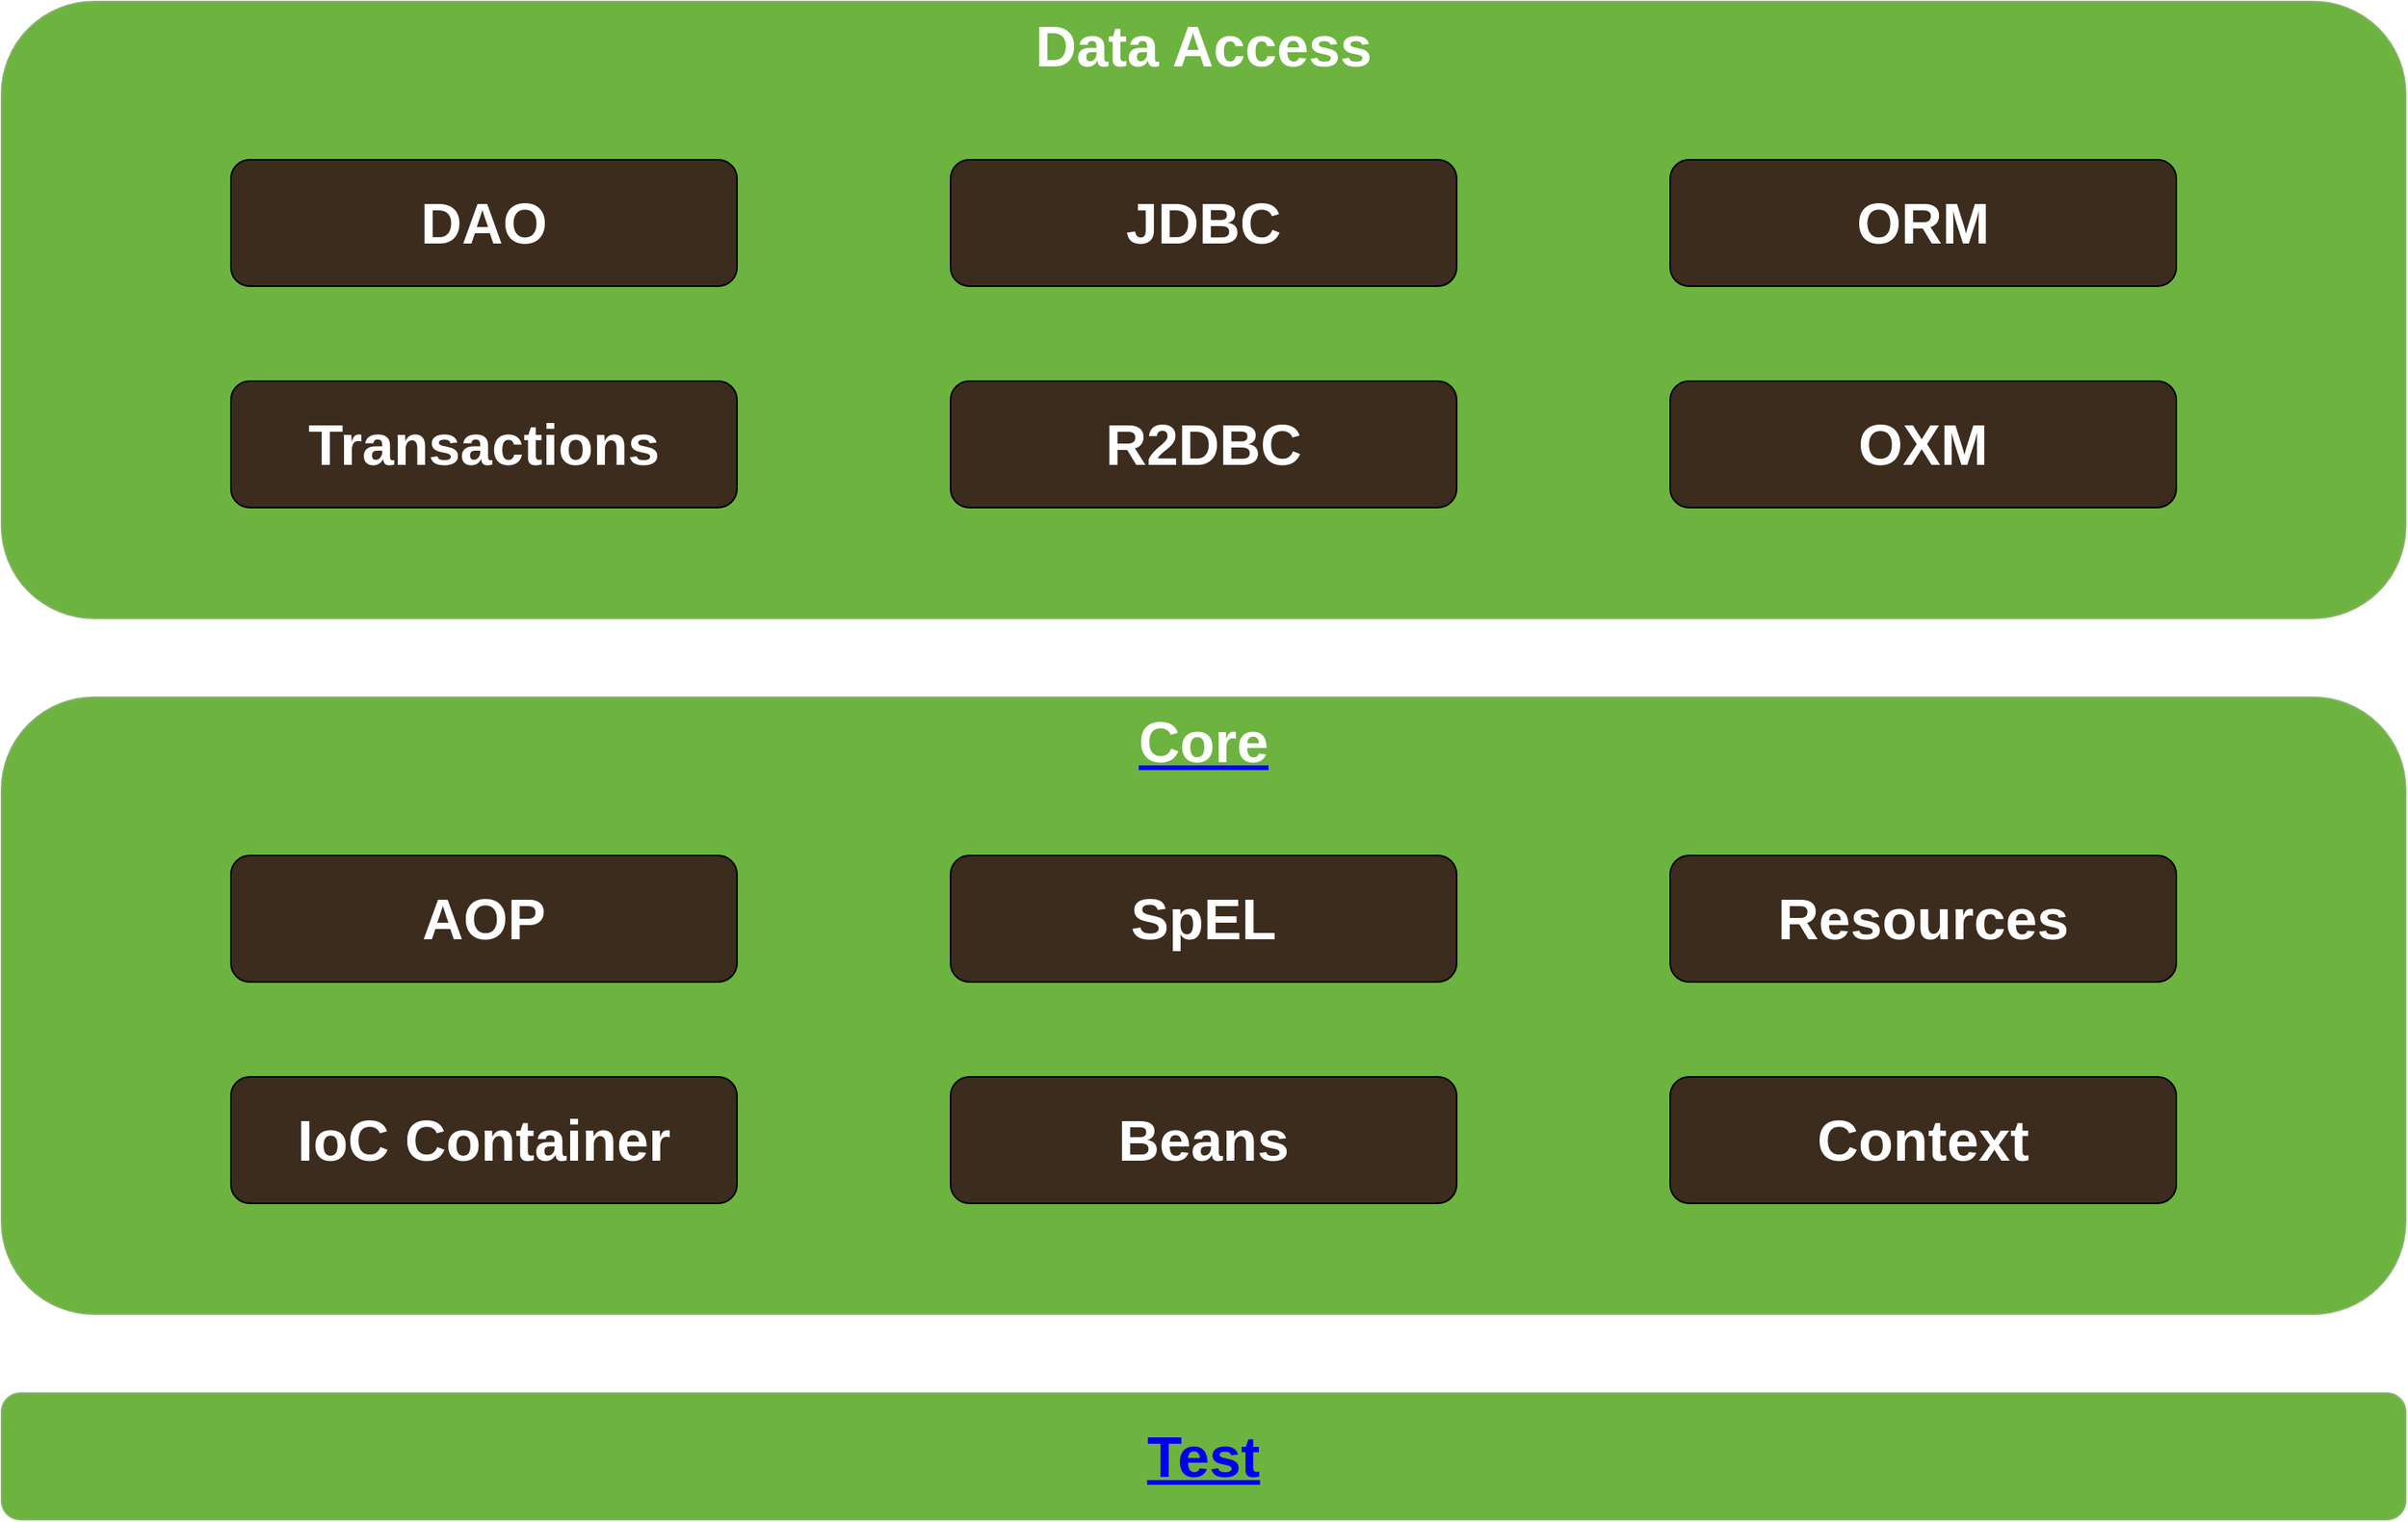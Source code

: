<mxfile version="21.2.1" type="github">
  <diagram name="第 1 页" id="repFLWmjBwJRGONjf5oo">
    <mxGraphModel dx="2531" dy="1340" grid="1" gridSize="10" guides="1" tooltips="1" connect="1" arrows="1" fold="1" page="1" pageScale="1" pageWidth="2400" pageHeight="1800" math="0" shadow="0">
      <root>
        <mxCell id="0" />
        <mxCell id="1" parent="0" />
        <mxCell id="e1xwsnNvmd4xdGKGaj8r-1" value="&lt;font color=&quot;#ffffff&quot; style=&quot;font-size: 36px;&quot;&gt;&lt;a style=&quot;&quot; href=&quot;https://docs.spring.io/spring-framework/docs/6.1.x-SNAPSHOT/reference/html/testing.html&quot;&gt;Test&lt;/a&gt;&lt;/font&gt;" style="rounded=1;whiteSpace=wrap;html=1;fontStyle=1;fillColor=#6db33f;strokeColor=#82b366;" vertex="1" parent="1">
          <mxGeometry x="480" y="1680" width="1520" height="80" as="geometry" />
        </mxCell>
        <mxCell id="e1xwsnNvmd4xdGKGaj8r-2" value="&lt;span style=&quot;font-size: 36px;&quot;&gt;&lt;a href=&quot;https://docs.spring.io/spring-framework/docs/6.1.x-SNAPSHOT/reference/html/core.html#spring-core&quot;&gt;&lt;font color=&quot;#ffffff&quot;&gt;Core&lt;/font&gt;&lt;/a&gt;&lt;/span&gt;" style="rounded=1;whiteSpace=wrap;html=1;fontStyle=1;fillColor=#6db33f;strokeColor=#82b366;glass=0;shadow=0;verticalAlign=top;" vertex="1" parent="1">
          <mxGeometry x="480" y="1240" width="1520" height="390" as="geometry" />
        </mxCell>
        <mxCell id="e1xwsnNvmd4xdGKGaj8r-3" value="&lt;font color=&quot;#ffffff&quot; style=&quot;font-size: 36px;&quot;&gt;IoC Container&lt;/font&gt;" style="rounded=1;whiteSpace=wrap;html=1;fillColor=#3c2c1e;fontStyle=1;movable=1;resizable=1;rotatable=1;deletable=1;editable=1;locked=0;connectable=1;" vertex="1" parent="1">
          <mxGeometry x="625" y="1480" width="320" height="80" as="geometry" />
        </mxCell>
        <mxCell id="e1xwsnNvmd4xdGKGaj8r-4" value="&lt;font color=&quot;#ffffff&quot; style=&quot;font-size: 36px;&quot;&gt;Beans&lt;br&gt;&lt;/font&gt;" style="rounded=1;whiteSpace=wrap;html=1;fillColor=#3c2c1e;fontStyle=1;movable=1;resizable=1;rotatable=1;deletable=1;editable=1;locked=0;connectable=1;" vertex="1" parent="1">
          <mxGeometry x="1080" y="1480" width="320" height="80" as="geometry" />
        </mxCell>
        <mxCell id="e1xwsnNvmd4xdGKGaj8r-5" value="&lt;font color=&quot;#ffffff&quot; style=&quot;font-size: 36px;&quot;&gt;Context&lt;br&gt;&lt;/font&gt;" style="rounded=1;whiteSpace=wrap;html=1;fillColor=#3c2c1e;fontStyle=1;movable=1;resizable=1;rotatable=1;deletable=1;editable=1;locked=0;connectable=1;" vertex="1" parent="1">
          <mxGeometry x="1535" y="1480" width="320" height="80" as="geometry" />
        </mxCell>
        <mxCell id="e1xwsnNvmd4xdGKGaj8r-6" value="&lt;font color=&quot;#ffffff&quot; style=&quot;font-size: 36px;&quot;&gt;Resources&lt;br&gt;&lt;/font&gt;" style="rounded=1;whiteSpace=wrap;html=1;fillColor=#3c2c1e;fontStyle=1;movable=1;resizable=1;rotatable=1;deletable=1;editable=1;locked=0;connectable=1;" vertex="1" parent="1">
          <mxGeometry x="1535" y="1340" width="320" height="80" as="geometry" />
        </mxCell>
        <mxCell id="e1xwsnNvmd4xdGKGaj8r-7" value="&lt;font color=&quot;#ffffff&quot; style=&quot;font-size: 36px;&quot;&gt;AOP&lt;/font&gt;" style="rounded=1;whiteSpace=wrap;html=1;fillColor=#3c2c1e;fontStyle=1;movable=1;resizable=1;rotatable=1;deletable=1;editable=1;locked=0;connectable=1;" vertex="1" parent="1">
          <mxGeometry x="625" y="1340" width="320" height="80" as="geometry" />
        </mxCell>
        <mxCell id="e1xwsnNvmd4xdGKGaj8r-8" value="&lt;font color=&quot;#ffffff&quot; style=&quot;font-size: 36px;&quot;&gt;SpEL&lt;/font&gt;" style="rounded=1;whiteSpace=wrap;html=1;fillColor=#3c2c1e;fontStyle=1;movable=1;resizable=1;rotatable=1;deletable=1;editable=1;locked=0;connectable=1;" vertex="1" parent="1">
          <mxGeometry x="1080" y="1340" width="320" height="80" as="geometry" />
        </mxCell>
        <mxCell id="e1xwsnNvmd4xdGKGaj8r-9" value="&lt;font color=&quot;#ffffff&quot;&gt;&lt;span style=&quot;font-size: 36px;&quot;&gt;Data Access&lt;/span&gt;&lt;/font&gt;" style="rounded=1;whiteSpace=wrap;html=1;fontStyle=1;fillColor=#6db33f;strokeColor=#82b366;glass=0;shadow=0;verticalAlign=top;" vertex="1" parent="1">
          <mxGeometry x="480" y="800" width="1520" height="390" as="geometry" />
        </mxCell>
        <mxCell id="e1xwsnNvmd4xdGKGaj8r-10" value="&lt;font color=&quot;#ffffff&quot; style=&quot;font-size: 36px;&quot;&gt;Transactions&lt;/font&gt;" style="rounded=1;whiteSpace=wrap;html=1;fillColor=#3c2c1e;fontStyle=1;movable=1;resizable=1;rotatable=1;deletable=1;editable=1;locked=0;connectable=1;" vertex="1" parent="1">
          <mxGeometry x="625" y="1040" width="320" height="80" as="geometry" />
        </mxCell>
        <mxCell id="e1xwsnNvmd4xdGKGaj8r-11" value="&lt;font color=&quot;#ffffff&quot; style=&quot;font-size: 36px;&quot;&gt;R2DBC&lt;br&gt;&lt;/font&gt;" style="rounded=1;whiteSpace=wrap;html=1;fillColor=#3c2c1e;fontStyle=1;movable=1;resizable=1;rotatable=1;deletable=1;editable=1;locked=0;connectable=1;" vertex="1" parent="1">
          <mxGeometry x="1080" y="1040" width="320" height="80" as="geometry" />
        </mxCell>
        <mxCell id="e1xwsnNvmd4xdGKGaj8r-12" value="&lt;font color=&quot;#ffffff&quot; style=&quot;font-size: 36px;&quot;&gt;OXM&lt;br&gt;&lt;/font&gt;" style="rounded=1;whiteSpace=wrap;html=1;fillColor=#3c2c1e;fontStyle=1;movable=1;resizable=1;rotatable=1;deletable=1;editable=1;locked=0;connectable=1;" vertex="1" parent="1">
          <mxGeometry x="1535" y="1040" width="320" height="80" as="geometry" />
        </mxCell>
        <mxCell id="e1xwsnNvmd4xdGKGaj8r-13" value="&lt;font color=&quot;#ffffff&quot; style=&quot;font-size: 36px;&quot;&gt;ORM&lt;br&gt;&lt;/font&gt;" style="rounded=1;whiteSpace=wrap;html=1;fillColor=#3c2c1e;fontStyle=1;movable=1;resizable=1;rotatable=1;deletable=1;editable=1;locked=0;connectable=1;" vertex="1" parent="1">
          <mxGeometry x="1535" y="900" width="320" height="80" as="geometry" />
        </mxCell>
        <mxCell id="e1xwsnNvmd4xdGKGaj8r-14" value="&lt;font color=&quot;#ffffff&quot; style=&quot;font-size: 36px;&quot;&gt;DAO&lt;/font&gt;" style="rounded=1;whiteSpace=wrap;html=1;fillColor=#3c2c1e;fontStyle=1;movable=1;resizable=1;rotatable=1;deletable=1;editable=1;locked=0;connectable=1;" vertex="1" parent="1">
          <mxGeometry x="625" y="900" width="320" height="80" as="geometry" />
        </mxCell>
        <mxCell id="e1xwsnNvmd4xdGKGaj8r-15" value="&lt;font color=&quot;#ffffff&quot; style=&quot;font-size: 36px;&quot;&gt;JDBC&lt;/font&gt;" style="rounded=1;whiteSpace=wrap;html=1;fillColor=#3c2c1e;fontStyle=1;movable=1;resizable=1;rotatable=1;deletable=1;editable=1;locked=0;connectable=1;" vertex="1" parent="1">
          <mxGeometry x="1080" y="900" width="320" height="80" as="geometry" />
        </mxCell>
      </root>
    </mxGraphModel>
  </diagram>
</mxfile>
